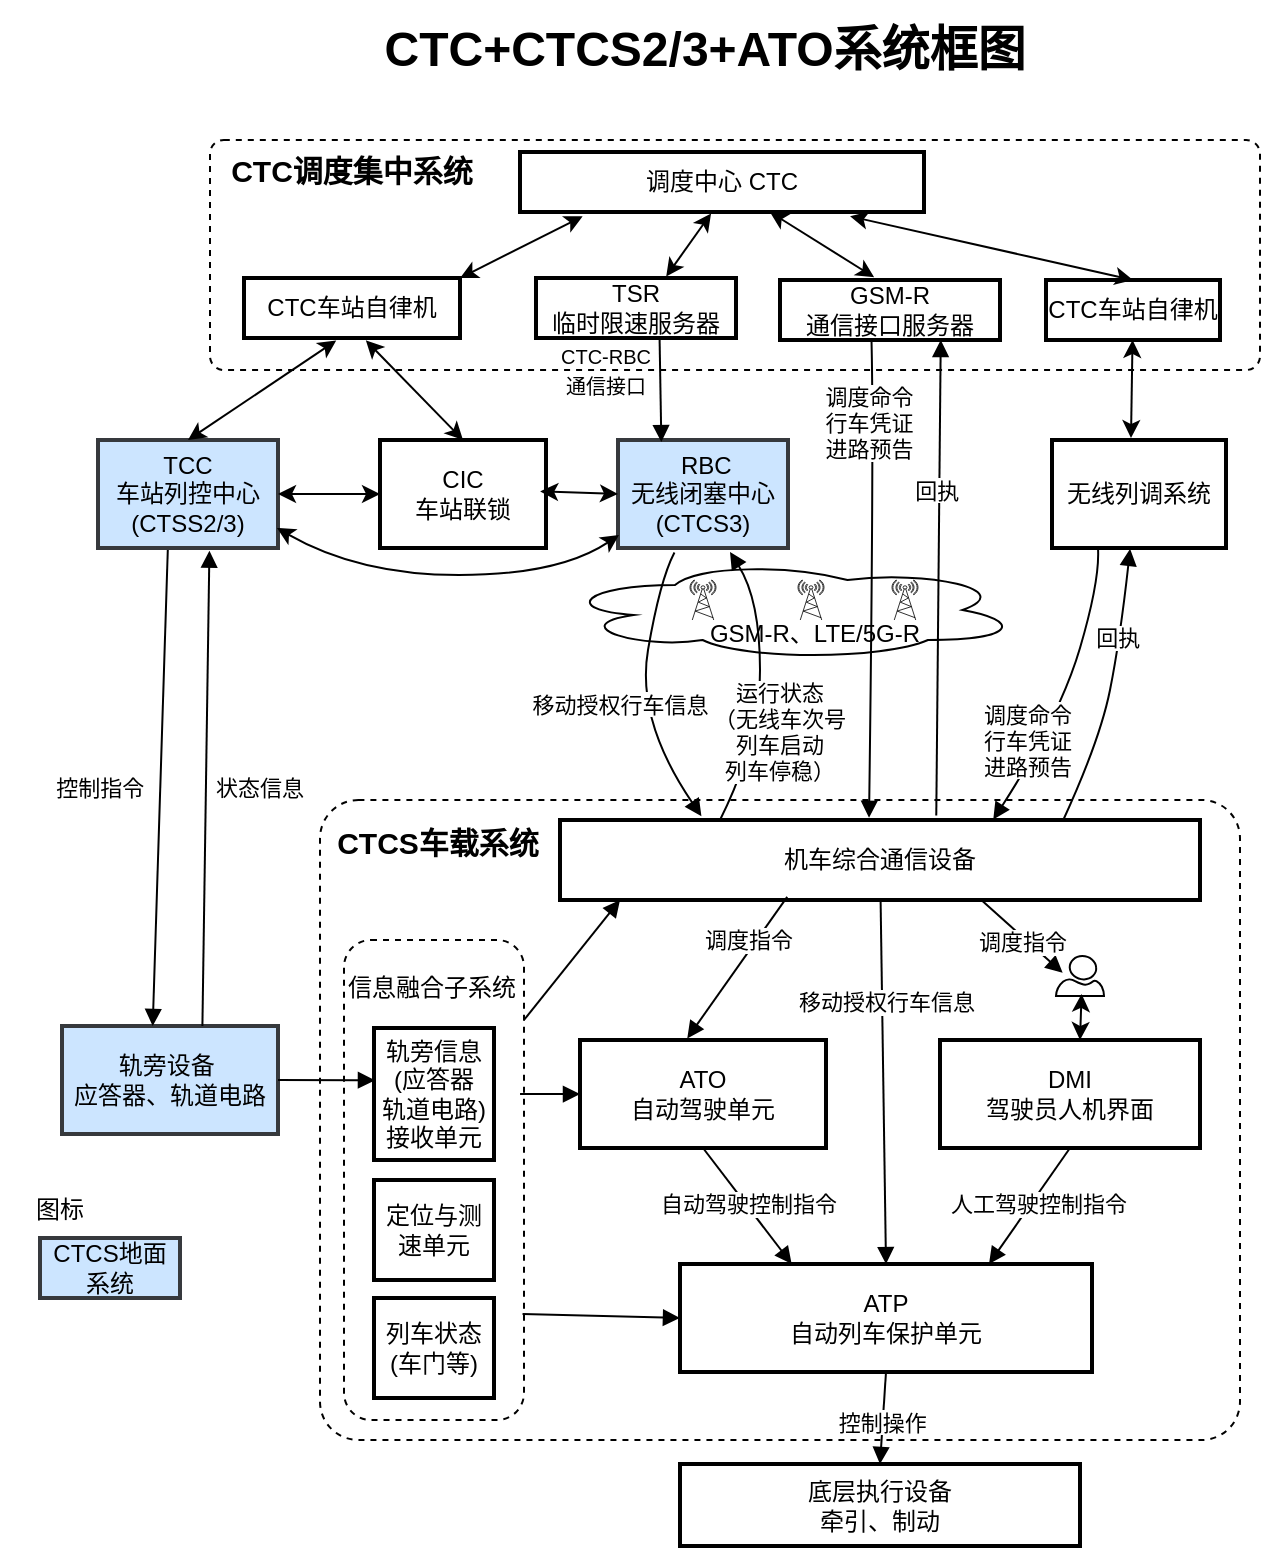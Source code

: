 <mxfile version="28.2.5">
  <diagram name="Page-1" id="mSzGbAxTPzWcVvcICINF">
    <mxGraphModel dx="1493" dy="2041" grid="1" gridSize="10" guides="1" tooltips="1" connect="1" arrows="1" fold="1" page="1" pageScale="1" pageWidth="827" pageHeight="1169" math="0" shadow="0">
      <root>
        <mxCell id="0" />
        <mxCell id="1" parent="0" />
        <mxCell id="J2MpM2koHGSMBXHB8nq6-100" value="" style="rounded=1;whiteSpace=wrap;html=1;fillColor=none;dashed=1;arcSize=6;" parent="1" vertex="1">
          <mxGeometry x="245" width="525" height="115" as="geometry" />
        </mxCell>
        <mxCell id="J2MpM2koHGSMBXHB8nq6-84" value="" style="ellipse;shape=cloud;whiteSpace=wrap;html=1;fillColor=none;" parent="1" vertex="1">
          <mxGeometry x="420" y="210" width="230" height="50" as="geometry" />
        </mxCell>
        <mxCell id="J2MpM2koHGSMBXHB8nq6-69" value="" style="rounded=1;whiteSpace=wrap;html=1;fillColor=none;dashed=1;arcSize=6;" parent="1" vertex="1">
          <mxGeometry x="300" y="330" width="460" height="320" as="geometry" />
        </mxCell>
        <mxCell id="J2MpM2koHGSMBXHB8nq6-34" value="" style="rounded=1;whiteSpace=wrap;html=1;fillColor=none;dashed=1;" parent="1" vertex="1">
          <mxGeometry x="312" y="400" width="90" height="240" as="geometry" />
        </mxCell>
        <mxCell id="J2MpM2koHGSMBXHB8nq6-1" value="调度中心 CTC" style="whiteSpace=wrap;strokeWidth=2;" parent="1" vertex="1">
          <mxGeometry x="400" y="6" width="202" height="30" as="geometry" />
        </mxCell>
        <mxCell id="J2MpM2koHGSMBXHB8nq6-2" value=" RBC&#xa;无线闭塞中心&#xa;(CTCS3)" style="whiteSpace=wrap;strokeWidth=2;fillColor=#cce5ff;strokeColor=#36393d;" parent="1" vertex="1">
          <mxGeometry x="449" y="150" width="85" height="54" as="geometry" />
        </mxCell>
        <mxCell id="J2MpM2koHGSMBXHB8nq6-3" value="轨旁设备 &#xa;应答器、轨道电路" style="whiteSpace=wrap;strokeWidth=2;fillColor=#cce5ff;strokeColor=#36393d;" parent="1" vertex="1">
          <mxGeometry x="171" y="443" width="108" height="54" as="geometry" />
        </mxCell>
        <mxCell id="J2MpM2koHGSMBXHB8nq6-4" value="机车综合通信设备" style="whiteSpace=wrap;strokeWidth=2;" parent="1" vertex="1">
          <mxGeometry x="420" y="340" width="320" height="40" as="geometry" />
        </mxCell>
        <mxCell id="J2MpM2koHGSMBXHB8nq6-5" value="DMI&#xa;驾驶员人机界面" style="whiteSpace=wrap;strokeWidth=2;" parent="1" vertex="1">
          <mxGeometry x="610" y="450" width="130" height="54" as="geometry" />
        </mxCell>
        <mxCell id="J2MpM2koHGSMBXHB8nq6-8" value="底层执行设备&#xa;牵引、制动" style="whiteSpace=wrap;strokeWidth=2;" parent="1" vertex="1">
          <mxGeometry x="480" y="662" width="200" height="41" as="geometry" />
        </mxCell>
        <mxCell id="J2MpM2koHGSMBXHB8nq6-10" value="" style="curved=1;startArrow=none;endArrow=block;exitX=0.618;exitY=1.03;entryX=0.255;entryY=0.019;rounded=0;exitDx=0;exitDy=0;exitPerimeter=0;entryDx=0;entryDy=0;entryPerimeter=0;" parent="1" source="J2MpM2koHGSMBXHB8nq6-75" target="J2MpM2koHGSMBXHB8nq6-2" edge="1">
          <mxGeometry relative="1" as="geometry">
            <Array as="points" />
          </mxGeometry>
        </mxCell>
        <mxCell id="J2MpM2koHGSMBXHB8nq6-11" value="移动授权行车信息" style="curved=1;startArrow=none;endArrow=block;rounded=0;entryX=0.221;entryY=-0.048;entryDx=0;entryDy=0;exitX=0.332;exitY=1.041;exitDx=0;exitDy=0;entryPerimeter=0;exitPerimeter=0;" parent="1" source="J2MpM2koHGSMBXHB8nq6-2" target="J2MpM2koHGSMBXHB8nq6-4" edge="1">
          <mxGeometry x="0.103" y="-9" relative="1" as="geometry">
            <Array as="points">
              <mxPoint x="470" y="220" />
              <mxPoint x="458" y="290" />
            </Array>
            <mxPoint x="478" y="204" as="sourcePoint" />
            <mxPoint x="498" y="324" as="targetPoint" />
            <mxPoint as="offset" />
          </mxGeometry>
        </mxCell>
        <mxCell id="J2MpM2koHGSMBXHB8nq6-14" value="运行状态&#xa;（无线车次号&#xa;列车启动&#xa;列车停稳）" style="curved=1;startArrow=none;endArrow=block;rounded=0;align=center;verticalAlign=middle;exitX=0.25;exitY=0;exitDx=0;exitDy=0;" parent="1" source="J2MpM2koHGSMBXHB8nq6-4" edge="1">
          <mxGeometry x="-0.314" y="-10" relative="1" as="geometry">
            <Array as="points">
              <mxPoint x="520" y="300" />
              <mxPoint x="520" y="230" />
            </Array>
            <mxPoint x="500" y="330" as="sourcePoint" />
            <mxPoint x="505" y="206" as="targetPoint" />
            <mxPoint as="offset" />
          </mxGeometry>
        </mxCell>
        <mxCell id="J2MpM2koHGSMBXHB8nq6-15" value="控制指令" style="curved=1;startArrow=none;endArrow=block;exitX=0.389;exitY=0.951;entryX=0.42;entryY=0;rounded=0;exitDx=0;exitDy=0;exitPerimeter=0;" parent="1" source="J2MpM2koHGSMBXHB8nq6-55" target="J2MpM2koHGSMBXHB8nq6-3" edge="1">
          <mxGeometry x="0.018" y="-30" relative="1" as="geometry">
            <Array as="points" />
            <mxPoint as="offset" />
          </mxGeometry>
        </mxCell>
        <mxCell id="J2MpM2koHGSMBXHB8nq6-16" value="状态信息" style="curved=1;startArrow=none;endArrow=block;exitX=0.65;exitY=0;entryX=0.619;entryY=1.025;rounded=0;entryDx=0;entryDy=0;entryPerimeter=0;" parent="1" source="J2MpM2koHGSMBXHB8nq6-3" target="J2MpM2koHGSMBXHB8nq6-55" edge="1">
          <mxGeometry x="0.01" y="-27" relative="1" as="geometry">
            <Array as="points" />
            <mxPoint as="offset" />
          </mxGeometry>
        </mxCell>
        <mxCell id="J2MpM2koHGSMBXHB8nq6-17" value="控制操作" style="curved=1;startArrow=none;endArrow=block;exitX=0.5;exitY=1;entryX=0.5;entryY=0;rounded=0;exitDx=0;exitDy=0;" parent="1" source="J2MpM2koHGSMBXHB8nq6-27" target="J2MpM2koHGSMBXHB8nq6-8" edge="1">
          <mxGeometry x="0.077" relative="1" as="geometry">
            <Array as="points" />
            <mxPoint as="offset" />
          </mxGeometry>
        </mxCell>
        <mxCell id="J2MpM2koHGSMBXHB8nq6-18" value="" style="curved=1;startArrow=none;endArrow=block;exitX=0.3;exitY=1;entryX=0.5;entryY=0;rounded=0;" parent="1" source="J2MpM2koHGSMBXHB8nq6-27" edge="1">
          <mxGeometry relative="1" as="geometry">
            <Array as="points">
              <mxPoint x="610" y="550" />
            </Array>
            <mxPoint x="658" y="585" as="targetPoint" />
          </mxGeometry>
        </mxCell>
        <mxCell id="J2MpM2koHGSMBXHB8nq6-25" value="" style="curved=1;startArrow=none;endArrow=block;exitX=0.5;exitY=1;entryX=0.271;entryY=-0.001;rounded=0;exitDx=0;exitDy=0;entryDx=0;entryDy=0;entryPerimeter=0;" parent="1" source="J2MpM2koHGSMBXHB8nq6-7" target="J2MpM2koHGSMBXHB8nq6-27" edge="1">
          <mxGeometry relative="1" as="geometry">
            <Array as="points" />
            <mxPoint x="537" y="480" as="sourcePoint" />
            <mxPoint x="534" y="352" as="targetPoint" />
          </mxGeometry>
        </mxCell>
        <mxCell id="J2MpM2koHGSMBXHB8nq6-40" value="自动驾驶控制指令" style="edgeLabel;html=1;align=center;verticalAlign=middle;resizable=0;points=[];" parent="J2MpM2koHGSMBXHB8nq6-25" vertex="1" connectable="0">
          <mxGeometry x="-0.009" y="1" relative="1" as="geometry">
            <mxPoint as="offset" />
          </mxGeometry>
        </mxCell>
        <mxCell id="J2MpM2koHGSMBXHB8nq6-28" value="" style="curved=1;startArrow=none;endArrow=block;exitX=0.5;exitY=1;entryX=0.75;entryY=0;rounded=0;entryDx=0;entryDy=0;exitDx=0;exitDy=0;" parent="1" source="J2MpM2koHGSMBXHB8nq6-5" target="J2MpM2koHGSMBXHB8nq6-27" edge="1">
          <mxGeometry relative="1" as="geometry">
            <Array as="points" />
            <mxPoint x="453" y="504" as="sourcePoint" />
            <mxPoint x="658" y="585" as="targetPoint" />
          </mxGeometry>
        </mxCell>
        <mxCell id="J2MpM2koHGSMBXHB8nq6-41" value="人工驾驶控制指令" style="edgeLabel;html=1;align=center;verticalAlign=middle;resizable=0;points=[];" parent="J2MpM2koHGSMBXHB8nq6-28" vertex="1" connectable="0">
          <mxGeometry x="-0.093" y="2" relative="1" as="geometry">
            <mxPoint as="offset" />
          </mxGeometry>
        </mxCell>
        <mxCell id="J2MpM2koHGSMBXHB8nq6-27" value="ATP&#xa;自动列车保护单元" style="whiteSpace=wrap;strokeWidth=2;" parent="1" vertex="1">
          <mxGeometry x="480" y="562" width="206" height="54" as="geometry" />
        </mxCell>
        <mxCell id="J2MpM2koHGSMBXHB8nq6-29" value="轨旁信息&#xa;(应答器&#xa;轨道电路)接收单元" style="whiteSpace=wrap;strokeWidth=2;" parent="1" vertex="1">
          <mxGeometry x="327" y="444" width="60" height="66" as="geometry" />
        </mxCell>
        <mxCell id="J2MpM2koHGSMBXHB8nq6-30" value="定位与测速单元" style="whiteSpace=wrap;strokeWidth=2;" parent="1" vertex="1">
          <mxGeometry x="327" y="520" width="60" height="50" as="geometry" />
        </mxCell>
        <mxCell id="J2MpM2koHGSMBXHB8nq6-35" value="信息融合子系统" style="text;whiteSpace=wrap;" parent="1" vertex="1">
          <mxGeometry x="312" y="410" width="90" height="40" as="geometry" />
        </mxCell>
        <mxCell id="J2MpM2koHGSMBXHB8nq6-36" value="列车状态&#xa;(车门等)" style="whiteSpace=wrap;strokeWidth=2;" parent="1" vertex="1">
          <mxGeometry x="327" y="579" width="60" height="50" as="geometry" />
        </mxCell>
        <mxCell id="J2MpM2koHGSMBXHB8nq6-7" value="ATO&#xa;自动驾驶单元" style="whiteSpace=wrap;strokeWidth=2;" parent="1" vertex="1">
          <mxGeometry x="430" y="450" width="123" height="54" as="geometry" />
        </mxCell>
        <mxCell id="J2MpM2koHGSMBXHB8nq6-44" value="" style="curved=1;startArrow=none;endArrow=block;exitX=0.355;exitY=0.96;entryX=0.436;entryY=-0.015;rounded=0;exitDx=0;exitDy=0;entryDx=0;entryDy=0;exitPerimeter=0;entryPerimeter=0;" parent="1" source="J2MpM2koHGSMBXHB8nq6-4" target="J2MpM2koHGSMBXHB8nq6-7" edge="1">
          <mxGeometry relative="1" as="geometry">
            <Array as="points" />
            <mxPoint x="590" y="520" as="sourcePoint" />
            <mxPoint x="621" y="555" as="targetPoint" />
          </mxGeometry>
        </mxCell>
        <mxCell id="J2MpM2koHGSMBXHB8nq6-45" value="调度指令" style="edgeLabel;html=1;align=center;verticalAlign=middle;resizable=0;points=[];" parent="J2MpM2koHGSMBXHB8nq6-44" vertex="1" connectable="0">
          <mxGeometry x="-0.009" y="1" relative="1" as="geometry">
            <mxPoint x="4" y="-14" as="offset" />
          </mxGeometry>
        </mxCell>
        <mxCell id="J2MpM2koHGSMBXHB8nq6-46" value="" style="curved=1;startArrow=none;endArrow=block;entryX=0.139;entryY=0.42;rounded=0;entryDx=0;entryDy=0;exitX=0.657;exitY=0.992;exitDx=0;exitDy=0;exitPerimeter=0;entryPerimeter=0;" parent="1" source="J2MpM2koHGSMBXHB8nq6-4" target="J2MpM2koHGSMBXHB8nq6-95" edge="1">
          <mxGeometry relative="1" as="geometry">
            <Array as="points" />
            <mxPoint x="668" y="400" as="sourcePoint" />
            <mxPoint x="590" y="490" as="targetPoint" />
          </mxGeometry>
        </mxCell>
        <mxCell id="J2MpM2koHGSMBXHB8nq6-47" value="调度指令" style="edgeLabel;html=1;align=center;verticalAlign=middle;resizable=0;points=[];" parent="J2MpM2koHGSMBXHB8nq6-46" vertex="1" connectable="0">
          <mxGeometry x="-0.009" y="1" relative="1" as="geometry">
            <mxPoint x="-1" y="3" as="offset" />
          </mxGeometry>
        </mxCell>
        <mxCell id="J2MpM2koHGSMBXHB8nq6-48" value="" style="curved=1;startArrow=none;endArrow=block;entryX=0.5;entryY=0;rounded=0;entryDx=0;entryDy=0;" parent="1" source="J2MpM2koHGSMBXHB8nq6-4" target="J2MpM2koHGSMBXHB8nq6-27" edge="1">
          <mxGeometry relative="1" as="geometry">
            <Array as="points" />
            <mxPoint x="570" y="360" as="sourcePoint" />
            <mxPoint x="775" y="510" as="targetPoint" />
          </mxGeometry>
        </mxCell>
        <mxCell id="J2MpM2koHGSMBXHB8nq6-49" value="移动授权行车信息" style="edgeLabel;html=1;align=center;verticalAlign=middle;resizable=0;points=[];" parent="J2MpM2koHGSMBXHB8nq6-48" vertex="1" connectable="0">
          <mxGeometry x="-0.009" y="1" relative="1" as="geometry">
            <mxPoint y="-39" as="offset" />
          </mxGeometry>
        </mxCell>
        <mxCell id="J2MpM2koHGSMBXHB8nq6-51" value="" style="curved=1;startArrow=none;endArrow=block;rounded=0;exitX=0.978;exitY=0.321;exitDx=0;exitDy=0;exitPerimeter=0;entryX=0;entryY=0.5;entryDx=0;entryDy=0;" parent="1" source="J2MpM2koHGSMBXHB8nq6-34" target="J2MpM2koHGSMBXHB8nq6-7" edge="1">
          <mxGeometry relative="1" as="geometry">
            <Array as="points" />
            <mxPoint x="370" y="468" as="sourcePoint" />
            <mxPoint x="550" y="501" as="targetPoint" />
          </mxGeometry>
        </mxCell>
        <mxCell id="J2MpM2koHGSMBXHB8nq6-53" value="" style="curved=1;startArrow=none;endArrow=block;rounded=0;exitX=0.992;exitY=0.779;exitDx=0;exitDy=0;exitPerimeter=0;entryX=0;entryY=0.5;entryDx=0;entryDy=0;" parent="1" source="J2MpM2koHGSMBXHB8nq6-34" target="J2MpM2koHGSMBXHB8nq6-27" edge="1">
          <mxGeometry relative="1" as="geometry">
            <Array as="points" />
            <mxPoint x="440" y="530" as="sourcePoint" />
            <mxPoint x="498" y="530" as="targetPoint" />
          </mxGeometry>
        </mxCell>
        <mxCell id="J2MpM2koHGSMBXHB8nq6-54" value="" style="curved=1;startArrow=none;endArrow=block;rounded=0;exitX=1;exitY=0.5;exitDx=0;exitDy=0;entryX=0.008;entryY=0.396;entryDx=0;entryDy=0;entryPerimeter=0;" parent="1" source="J2MpM2koHGSMBXHB8nq6-3" target="J2MpM2koHGSMBXHB8nq6-29" edge="1">
          <mxGeometry relative="1" as="geometry">
            <Array as="points" />
            <mxPoint x="272" y="481" as="sourcePoint" />
            <mxPoint x="780" y="440" as="targetPoint" />
          </mxGeometry>
        </mxCell>
        <mxCell id="J2MpM2koHGSMBXHB8nq6-55" value="TCC&#xa;车站列控中心&#xa;(CTSS2/3)" style="whiteSpace=wrap;strokeWidth=2;fillColor=#cce5ff;strokeColor=#36393d;" parent="1" vertex="1">
          <mxGeometry x="189" y="150" width="90" height="54" as="geometry" />
        </mxCell>
        <mxCell id="J2MpM2koHGSMBXHB8nq6-56" value="CIC&#xa;车站联锁" style="whiteSpace=wrap;strokeWidth=2;" parent="1" vertex="1">
          <mxGeometry x="330" y="150" width="83" height="54" as="geometry" />
        </mxCell>
        <mxCell id="J2MpM2koHGSMBXHB8nq6-58" value="无线列调系统" style="whiteSpace=wrap;strokeWidth=2;" parent="1" vertex="1">
          <mxGeometry x="666" y="150" width="87" height="54" as="geometry" />
        </mxCell>
        <mxCell id="J2MpM2koHGSMBXHB8nq6-59" value="" style="verticalAlign=top;verticalLabelPosition=bottom;labelPosition=center;align=center;html=1;outlineConnect=0;gradientDirection=north;strokeWidth=2;shape=mxgraph.networks.radio_tower;" parent="1" vertex="1">
          <mxGeometry x="485" y="220" width="13" height="20" as="geometry" />
        </mxCell>
        <mxCell id="J2MpM2koHGSMBXHB8nq6-61" value="" style="endArrow=classic;startArrow=classic;html=1;rounded=0;exitX=1;exitY=0.5;exitDx=0;exitDy=0;entryX=0;entryY=0.5;entryDx=0;entryDy=0;" parent="1" source="J2MpM2koHGSMBXHB8nq6-55" target="J2MpM2koHGSMBXHB8nq6-56" edge="1">
          <mxGeometry width="50" height="50" relative="1" as="geometry">
            <mxPoint x="279" y="204" as="sourcePoint" />
            <mxPoint x="320" y="207" as="targetPoint" />
          </mxGeometry>
        </mxCell>
        <mxCell id="J2MpM2koHGSMBXHB8nq6-64" value="调度命令&#xa;行车凭证&#xa;进路预告" style="curved=1;startArrow=none;endArrow=block;rounded=0;exitX=0.332;exitY=1.041;exitDx=0;exitDy=0;exitPerimeter=0;entryX=0.677;entryY=-0.005;entryDx=0;entryDy=0;entryPerimeter=0;" parent="1" target="J2MpM2koHGSMBXHB8nq6-4" edge="1">
          <mxGeometry x="0.423" y="-7" relative="1" as="geometry">
            <Array as="points">
              <mxPoint x="690" y="220" />
              <mxPoint x="670" y="288" />
            </Array>
            <mxPoint x="689" y="204" as="sourcePoint" />
            <mxPoint x="640" y="330" as="targetPoint" />
            <mxPoint as="offset" />
          </mxGeometry>
        </mxCell>
        <mxCell id="J2MpM2koHGSMBXHB8nq6-66" value="回执" style="curved=1;startArrow=none;endArrow=block;rounded=0;exitX=0.786;exitY=0.006;exitDx=0;exitDy=0;exitPerimeter=0;entryX=0.449;entryY=1.008;entryDx=0;entryDy=0;entryPerimeter=0;" parent="1" source="J2MpM2koHGSMBXHB8nq6-4" target="J2MpM2koHGSMBXHB8nq6-58" edge="1">
          <mxGeometry x="0.371" y="1" relative="1" as="geometry">
            <Array as="points">
              <mxPoint x="690" y="300" />
              <mxPoint x="700" y="250" />
            </Array>
            <mxPoint x="740" y="208" as="sourcePoint" />
            <mxPoint x="709" y="207" as="targetPoint" />
            <mxPoint as="offset" />
          </mxGeometry>
        </mxCell>
        <mxCell id="J2MpM2koHGSMBXHB8nq6-68" value="" style="endArrow=classic;startArrow=classic;html=1;rounded=0;exitX=0.965;exitY=0.476;exitDx=0;exitDy=0;entryX=0;entryY=0.5;entryDx=0;entryDy=0;exitPerimeter=0;" parent="1" source="J2MpM2koHGSMBXHB8nq6-56" target="J2MpM2koHGSMBXHB8nq6-2" edge="1">
          <mxGeometry width="50" height="50" relative="1" as="geometry">
            <mxPoint x="370" y="170" as="sourcePoint" />
            <mxPoint x="414" y="170" as="targetPoint" />
          </mxGeometry>
        </mxCell>
        <mxCell id="J2MpM2koHGSMBXHB8nq6-73" value="CTC+CTCS2/3+ATO系统框图" style="text;strokeColor=none;fillColor=none;html=1;fontSize=24;fontStyle=1;verticalAlign=middle;align=center;" parent="1" vertex="1">
          <mxGeometry x="301.5" y="-70" width="380" height="50" as="geometry" />
        </mxCell>
        <mxCell id="J2MpM2koHGSMBXHB8nq6-74" value="CTC车站自律机" style="whiteSpace=wrap;strokeWidth=2;" parent="1" vertex="1">
          <mxGeometry x="663" y="70" width="87" height="30" as="geometry" />
        </mxCell>
        <mxCell id="J2MpM2koHGSMBXHB8nq6-78" value="GSM-R&#xa;通信接口服务器" style="whiteSpace=wrap;strokeWidth=2;" parent="1" vertex="1">
          <mxGeometry x="530" y="70" width="110" height="30" as="geometry" />
        </mxCell>
        <mxCell id="J2MpM2koHGSMBXHB8nq6-79" value="" style="endArrow=classic;startArrow=classic;html=1;rounded=0;exitX=0.428;exitY=-0.046;exitDx=0;exitDy=0;exitPerimeter=0;" parent="1" source="J2MpM2koHGSMBXHB8nq6-78" target="J2MpM2koHGSMBXHB8nq6-1" edge="1">
          <mxGeometry width="50" height="50" relative="1" as="geometry">
            <mxPoint x="360" y="190" as="sourcePoint" />
            <mxPoint x="410" y="140" as="targetPoint" />
          </mxGeometry>
        </mxCell>
        <mxCell id="J2MpM2koHGSMBXHB8nq6-75" value="TSR&#xa;临时限速服务器" style="whiteSpace=wrap;strokeWidth=2;" parent="1" vertex="1">
          <mxGeometry x="408" y="69" width="100" height="30" as="geometry" />
        </mxCell>
        <mxCell id="J2MpM2koHGSMBXHB8nq6-86" value="GSM-R、LTE/5G-R" style="text;html=1;align=center;verticalAlign=middle;whiteSpace=wrap;rounded=0;" parent="1" vertex="1">
          <mxGeometry x="485" y="232" width="125" height="30" as="geometry" />
        </mxCell>
        <mxCell id="J2MpM2koHGSMBXHB8nq6-87" value="" style="verticalAlign=top;verticalLabelPosition=bottom;labelPosition=center;align=center;html=1;outlineConnect=0;gradientDirection=north;strokeWidth=2;shape=mxgraph.networks.radio_tower;" parent="1" vertex="1">
          <mxGeometry x="586" y="220" width="13" height="20" as="geometry" />
        </mxCell>
        <mxCell id="J2MpM2koHGSMBXHB8nq6-88" value="" style="verticalAlign=top;verticalLabelPosition=bottom;labelPosition=center;align=center;html=1;outlineConnect=0;gradientDirection=north;strokeWidth=2;shape=mxgraph.networks.radio_tower;" parent="1" vertex="1">
          <mxGeometry x="539" y="220" width="13" height="20" as="geometry" />
        </mxCell>
        <mxCell id="J2MpM2koHGSMBXHB8nq6-89" value="调度命令&#xa;行车凭证&#xa;进路预告" style="curved=1;startArrow=none;endArrow=block;rounded=0;exitX=0.25;exitY=1;exitDx=0;exitDy=0;entryX=0.461;entryY=-0.028;entryDx=0;entryDy=0;entryPerimeter=0;" parent="1" edge="1">
          <mxGeometry x="-0.655" y="-2" relative="1" as="geometry">
            <Array as="points">
              <mxPoint x="577" y="150" />
            </Array>
            <mxPoint x="575.75" y="100.0" as="sourcePoint" />
            <mxPoint x="574.52" y="338.88" as="targetPoint" />
            <mxPoint as="offset" />
          </mxGeometry>
        </mxCell>
        <mxCell id="J2MpM2koHGSMBXHB8nq6-90" value="回执" style="curved=1;startArrow=none;endArrow=block;rounded=0;exitX=0.527;exitY=-0.056;exitDx=0;exitDy=0;exitPerimeter=0;entryX=0.533;entryY=1;entryDx=0;entryDy=0;entryPerimeter=0;" parent="1" edge="1">
          <mxGeometry x="0.371" y="1" relative="1" as="geometry">
            <Array as="points" />
            <mxPoint x="608.14" y="337.76" as="sourcePoint" />
            <mxPoint x="610.371" y="100.0" as="targetPoint" />
            <mxPoint as="offset" />
          </mxGeometry>
        </mxCell>
        <mxCell id="J2MpM2koHGSMBXHB8nq6-91" value="" style="endArrow=classic;startArrow=classic;html=1;rounded=0;exitX=0.555;exitY=-0.046;exitDx=0;exitDy=0;exitPerimeter=0;" parent="1" target="J2MpM2koHGSMBXHB8nq6-74" edge="1">
          <mxGeometry width="50" height="50" relative="1" as="geometry">
            <mxPoint x="705.5" y="149" as="sourcePoint" />
            <mxPoint x="701.5" y="111" as="targetPoint" />
          </mxGeometry>
        </mxCell>
        <mxCell id="J2MpM2koHGSMBXHB8nq6-93" value="" style="endArrow=classic;startArrow=classic;html=1;rounded=0;entryX=0.817;entryY=1.072;entryDx=0;entryDy=0;exitX=0.5;exitY=0;exitDx=0;exitDy=0;entryPerimeter=0;" parent="1" source="J2MpM2koHGSMBXHB8nq6-74" target="J2MpM2koHGSMBXHB8nq6-1" edge="1">
          <mxGeometry width="50" height="50" relative="1" as="geometry">
            <mxPoint x="674" y="98" as="sourcePoint" />
            <mxPoint x="670" y="60" as="targetPoint" />
          </mxGeometry>
        </mxCell>
        <mxCell id="J2MpM2koHGSMBXHB8nq6-94" value="" style="endArrow=classic;startArrow=classic;html=1;rounded=0;exitX=0.651;exitY=-0.026;exitDx=0;exitDy=0;entryX=0.473;entryY=1.023;entryDx=0;entryDy=0;entryPerimeter=0;exitPerimeter=0;" parent="1" source="J2MpM2koHGSMBXHB8nq6-75" target="J2MpM2koHGSMBXHB8nq6-1" edge="1">
          <mxGeometry width="50" height="50" relative="1" as="geometry">
            <mxPoint x="720" y="123" as="sourcePoint" />
            <mxPoint x="720" y="80" as="targetPoint" />
          </mxGeometry>
        </mxCell>
        <mxCell id="J2MpM2koHGSMBXHB8nq6-95" value="" style="verticalLabelPosition=bottom;html=1;verticalAlign=top;align=center;shape=mxgraph.azure.user;rotation=0;" parent="1" vertex="1">
          <mxGeometry x="668" y="408" width="24" height="20" as="geometry" />
        </mxCell>
        <mxCell id="J2MpM2koHGSMBXHB8nq6-96" value="" style="endArrow=classic;startArrow=classic;html=1;rounded=0;entryX=0.533;entryY=0.948;entryDx=0;entryDy=0;entryPerimeter=0;" parent="1" target="J2MpM2koHGSMBXHB8nq6-95" edge="1">
          <mxGeometry width="50" height="50" relative="1" as="geometry">
            <mxPoint x="680" y="450" as="sourcePoint" />
            <mxPoint x="680.588" y="437.52" as="targetPoint" />
          </mxGeometry>
        </mxCell>
        <mxCell id="J2MpM2koHGSMBXHB8nq6-97" value="" style="curved=1;startArrow=classic;endArrow=classic;rounded=0;entryX=1;entryY=0.25;entryDx=0;entryDy=0;startFill=1;endFill=1;" parent="1" edge="1">
          <mxGeometry x="0.103" y="-9" relative="1" as="geometry">
            <Array as="points">
              <mxPoint x="419.5" y="217.5" />
              <mxPoint x="319.5" y="217.5" />
            </Array>
            <mxPoint x="449.5" y="197.5" as="sourcePoint" />
            <mxPoint x="278.5" y="194.0" as="targetPoint" />
            <mxPoint as="offset" />
          </mxGeometry>
        </mxCell>
        <mxCell id="J2MpM2koHGSMBXHB8nq6-98" value="" style="curved=1;startArrow=none;endArrow=block;rounded=0;exitX=1;exitY=0.75;exitDx=0;exitDy=0;" parent="1" source="J2MpM2koHGSMBXHB8nq6-35" edge="1">
          <mxGeometry relative="1" as="geometry">
            <Array as="points" />
            <mxPoint x="490" y="480" as="sourcePoint" />
            <mxPoint x="450" y="380" as="targetPoint" />
          </mxGeometry>
        </mxCell>
        <mxCell id="J2MpM2koHGSMBXHB8nq6-99" value="CTCS车载系统" style="text;html=1;align=center;verticalAlign=middle;whiteSpace=wrap;rounded=0;fontStyle=1;fontSize=15;" parent="1" vertex="1">
          <mxGeometry x="304" y="336" width="110" height="30" as="geometry" />
        </mxCell>
        <mxCell id="J2MpM2koHGSMBXHB8nq6-101" value="CTC调度集中系统" style="text;html=1;align=center;verticalAlign=middle;whiteSpace=wrap;rounded=0;fontStyle=1;fontSize=15;" parent="1" vertex="1">
          <mxGeometry x="250.5" width="129.5" height="30" as="geometry" />
        </mxCell>
        <mxCell id="J2MpM2koHGSMBXHB8nq6-103" value="CTC车站自律机" style="whiteSpace=wrap;strokeWidth=2;" parent="1" vertex="1">
          <mxGeometry x="262" y="69" width="108" height="30" as="geometry" />
        </mxCell>
        <mxCell id="J2MpM2koHGSMBXHB8nq6-105" value="" style="endArrow=classic;startArrow=classic;html=1;rounded=0;exitX=0.5;exitY=0;exitDx=0;exitDy=0;entryX=0.427;entryY=1.041;entryDx=0;entryDy=0;entryPerimeter=0;" parent="1" source="J2MpM2koHGSMBXHB8nq6-55" target="J2MpM2koHGSMBXHB8nq6-103" edge="1">
          <mxGeometry width="50" height="50" relative="1" as="geometry">
            <mxPoint x="268" y="107" as="sourcePoint" />
            <mxPoint x="360" y="100" as="targetPoint" />
          </mxGeometry>
        </mxCell>
        <mxCell id="J2MpM2koHGSMBXHB8nq6-106" value="" style="endArrow=classic;startArrow=classic;html=1;rounded=0;exitX=0.5;exitY=0;exitDx=0;exitDy=0;entryX=0.564;entryY=1.039;entryDx=0;entryDy=0;entryPerimeter=0;" parent="1" source="J2MpM2koHGSMBXHB8nq6-56" target="J2MpM2koHGSMBXHB8nq6-103" edge="1">
          <mxGeometry width="50" height="50" relative="1" as="geometry">
            <mxPoint x="280" y="170" as="sourcePoint" />
            <mxPoint x="356" y="120" as="targetPoint" />
          </mxGeometry>
        </mxCell>
        <mxCell id="J2MpM2koHGSMBXHB8nq6-108" value="" style="endArrow=classic;startArrow=classic;html=1;rounded=0;entryX=1;entryY=0;entryDx=0;entryDy=0;exitX=0.155;exitY=1.072;exitDx=0;exitDy=0;exitPerimeter=0;" parent="1" source="J2MpM2koHGSMBXHB8nq6-1" target="J2MpM2koHGSMBXHB8nq6-103" edge="1">
          <mxGeometry width="50" height="50" relative="1" as="geometry">
            <mxPoint x="460" y="40" as="sourcePoint" />
            <mxPoint x="680" y="50" as="targetPoint" />
          </mxGeometry>
        </mxCell>
        <mxCell id="J2MpM2koHGSMBXHB8nq6-109" value="&lt;font style=&quot;font-size: 10px;&quot;&gt;CTC-RBC&lt;/font&gt;&lt;div&gt;&lt;font style=&quot;font-size: 10px;&quot;&gt;通信接口&lt;/font&gt;&lt;/div&gt;" style="text;html=1;align=center;verticalAlign=middle;whiteSpace=wrap;rounded=0;spacing=0;" parent="1" vertex="1">
          <mxGeometry x="413" y="100" width="60" height="30" as="geometry" />
        </mxCell>
        <mxCell id="J2MpM2koHGSMBXHB8nq6-111" value="CTCS地面系统" style="whiteSpace=wrap;strokeWidth=2;fillColor=#cce5ff;strokeColor=#36393d;" parent="1" vertex="1">
          <mxGeometry x="160" y="549" width="70" height="30" as="geometry" />
        </mxCell>
        <mxCell id="J2MpM2koHGSMBXHB8nq6-112" value="图标" style="text;html=1;align=center;verticalAlign=middle;whiteSpace=wrap;rounded=0;" parent="1" vertex="1">
          <mxGeometry x="140" y="520" width="60" height="30" as="geometry" />
        </mxCell>
      </root>
    </mxGraphModel>
  </diagram>
</mxfile>
